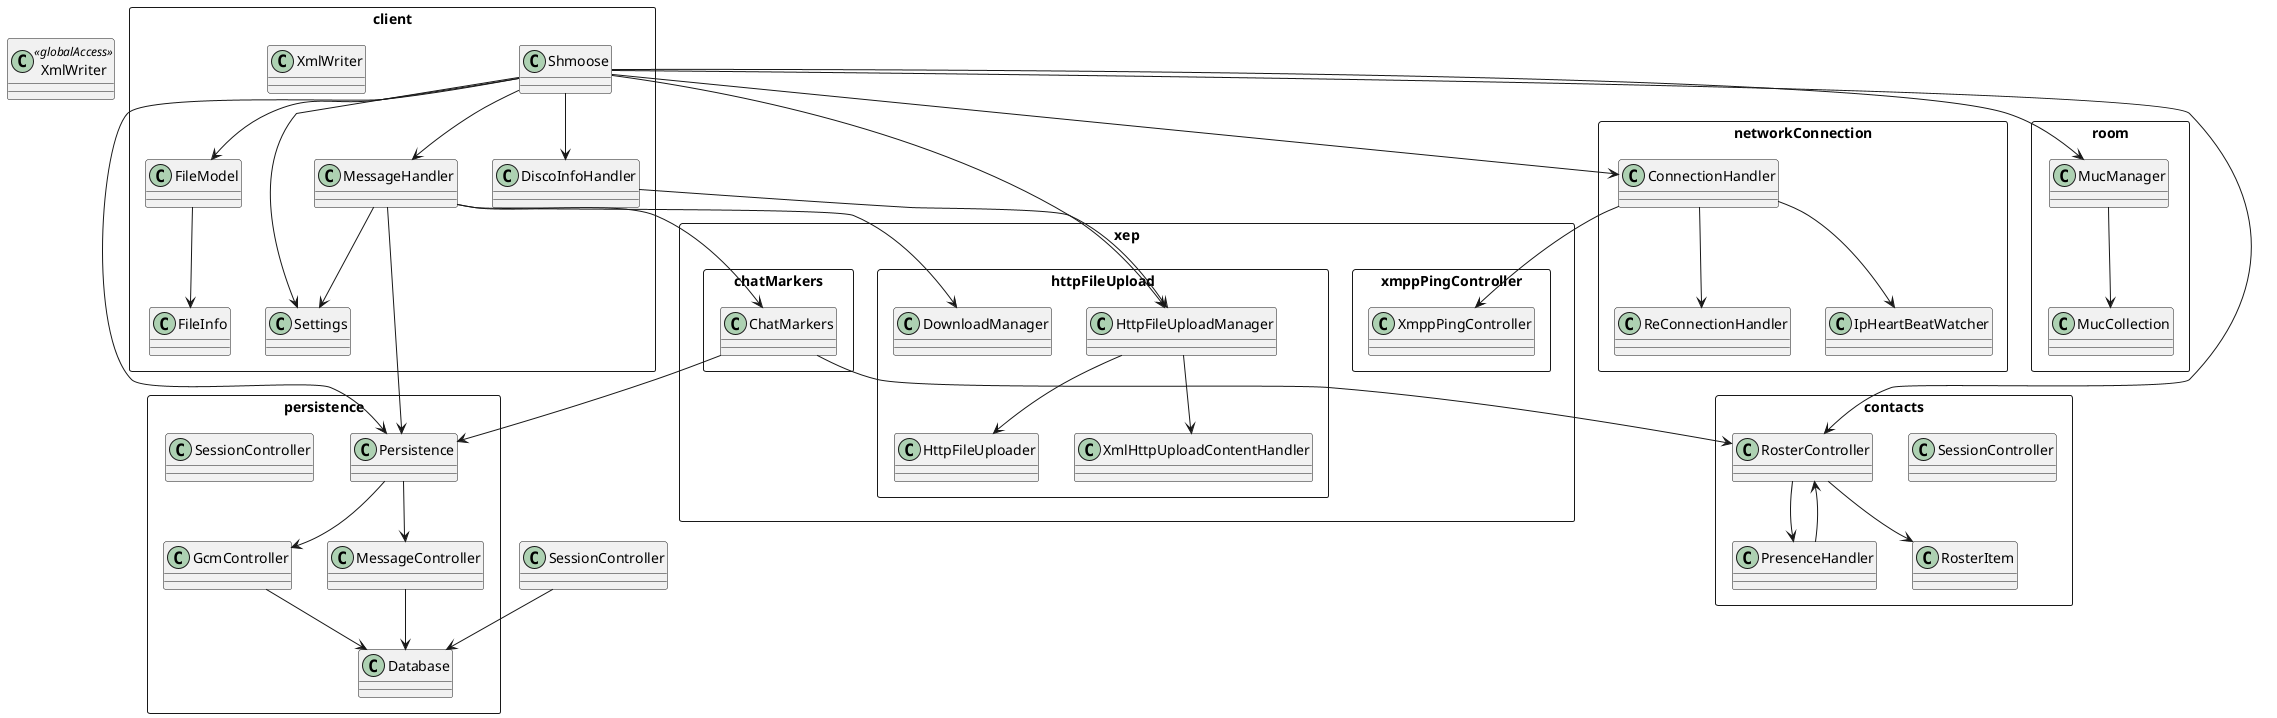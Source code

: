 @startuml

package persistence <<Rectangle>>{
	class Database
	class GcmController
	class MessageController
	class Persistence
	class SessionController
}

package xep <<Rectangle>> {
	package chatMarkers <<Rectangle>> {
		class ChatMarkers
	}

	package httpFileUpload <<Rectangle>> {
		class DownloadManager
		class HttpFileUploader
		class HttpFileUploadManager
		class XmlHttpUploadContentHandler
	}

	package xmppPingController <<Rectangle>> {
		class XmppPingController
	}
}

package contacts <<Rectangle>> {
	class SessionController
	class RosterItem
	class PresenceHandler
	class RosterController
}

package networkConnection <<Rectangle>> {
	class ConnectionHandler
	class ReConnectionHandler
	class IpHeartBeatWatcher
}

package room <<Rectangle>> {
	class MucManager
	class MucCollection
}

package client <<Rectangle>> {
	class Shmoose
	class FileModel
	class FileInfo
	class Settings
	class MessageHandler
	class DiscoInfoHandler
	class XmlWriter
}

class XmlWriter << globalAccess >>

ChatMarkers --> RosterController
ChatMarkers --> Persistence
ConnectionHandler --> ReConnectionHandler
ConnectionHandler --> IpHeartBeatWatcher
ConnectionHandler --> XmppPingController
DiscoInfoHandler --> HttpFileUploadManager
FileModel --> FileInfo
GcmController --> Database
HttpFileUploadManager --> XmlHttpUploadContentHandler
HttpFileUploadManager --> HttpFileUploader
MessageController --> Database
MessageHandler --> Persistence
MessageHandler --> DownloadManager
MessageHandler --> Settings
MessageHandler --> ChatMarkers
MucManager --> MucCollection
Persistence --> GcmController
Persistence --> MessageController
PresenceHandler --> RosterController
RosterController --> PresenceHandler
RosterController --> RosterItem
SessionController --> Database
Shmoose --> Persistence
Shmoose --> ConnectionHandler
Shmoose --> MessageHandler
Shmoose --> Settings
Shmoose --> RosterController
Shmoose --> HttpFileUploadManager
Shmoose --> DiscoInfoHandler
Shmoose --> MucManager
Shmoose --> FileModel
@enduml

